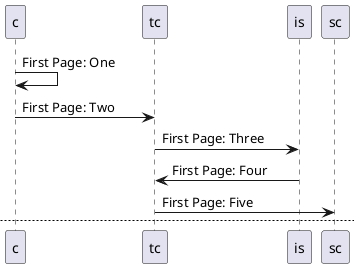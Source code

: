 {
  "sha1": "egz2jdsdqmn41f5lvtsnmfh64o7k0k2",
  "insertion": {
    "when": "2024-06-01T09:03:04.421Z",
    "url": "https://github.com/plantuml/plantuml/issues/1316",
    "user": "plantuml@gmail.com"
  }
}
@startuml

c -> c: First Page: One
c -> tc: First Page: Two
tc -> is: First Page: Three
is -> tc: First Page: Four
tc -> sc: First Page: Five
newpage

c -> c ++: Second Page: One
c -> tc: Second Page: Two
tc -> is: Second Page: Three
is -> tc: Second Page: Four
tc -> sc: Second Page: Five
c -> c --: deactivaton

@enduml
